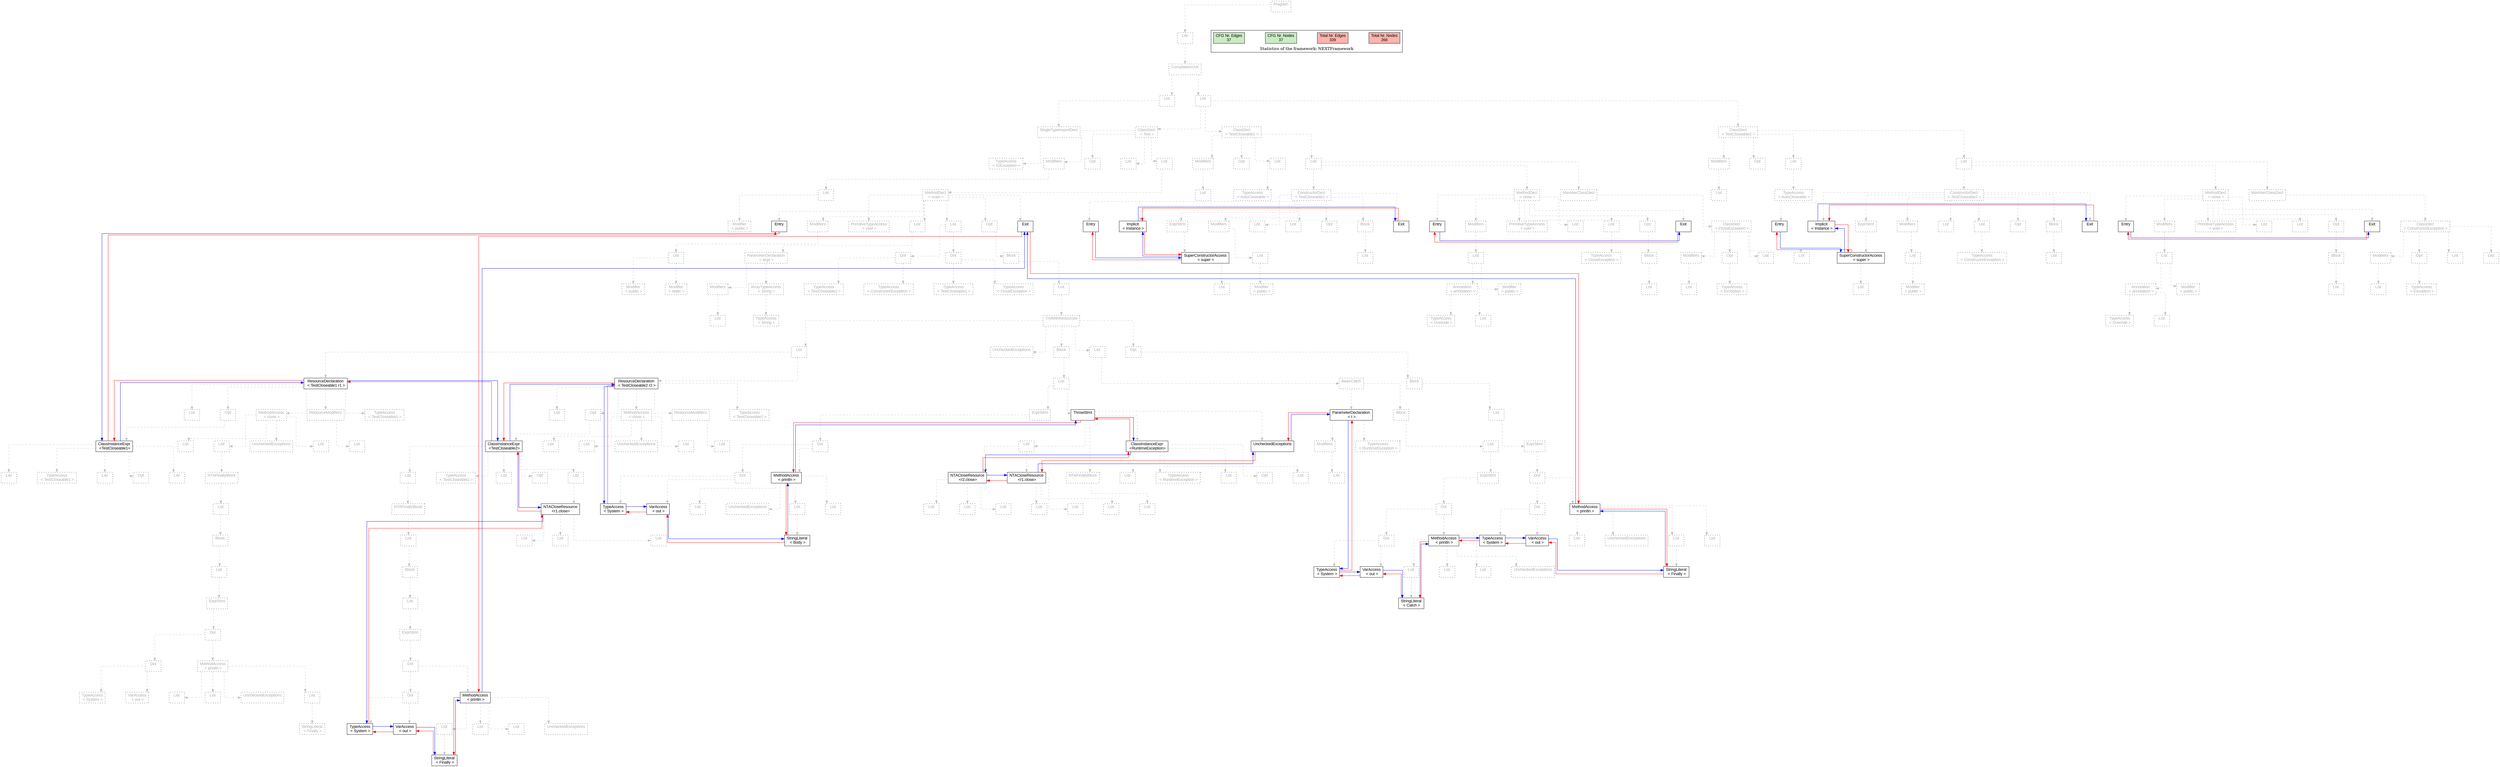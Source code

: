 digraph G {
graph [splines=ortho, nodesep="1", ranksep="1"]
node [shape=rect, fontname=Arial];
{ rank = same; "Program[0]"}
{ rank = same; "List[1]"}
{ rank = same; "CompilationUnit[2]"}
{ rank = same; "List[3]"; "List[6]"}
{ rank = same; "SingleTypeImportDecl[4]"; "ClassDecl[7]"; "ClassDecl[174]"; "ClassDecl[213]"}
{ rank = same; "TypeAccess[5]"; "Modifiers[8]"; "Opt[11]"; "List[12]"; "List[13]"; "Modifiers[175]"; "Opt[177]"; "List[178]"; "List[180]"; "Modifiers[214]"; "Opt[216]"; "List[217]"; "List[219]"}
{ rank = same; "List[9]"; "MethodDecl[14]"; "List[176]"; "TypeAccess[179]"; "ConstructorDecl[181]"; "MethodDecl[190]"; "MemberClassDecl[205]"; "List[215]"; "TypeAccess[218]"; "ConstructorDecl[220]"; "MethodDecl[230]"; "MemberClassDecl[244]"}
{ rank = same; "Modifier[10]"; "Entry[15]"; "Modifiers[16]"; "PrimitiveTypeAccess[20]"; "List[21]"; "List[27]"; "Opt[34]"; "Exit[35]"; "Entry[182]"; "Implicit[182]"; "Modifiers[182]"; "List[185]"; "List[186]"; "Opt[187]"; "Block[188]"; "Exit[182]"; "ExprStmt[190]"; "Entry[191]"; "Modifiers[192]"; "PrimitiveTypeAccess[198]"; "List[199]"; "List[200]"; "Opt[202]"; "Exit[203]"; "ClassDecl[206]"; "Entry[221]"; "Implicit[221]"; "Modifiers[221]"; "List[224]"; "List[225]"; "Opt[227]"; "Block[228]"; "Exit[221]"; "ExprStmt[230]"; "Entry[231]"; "Modifiers[232]"; "PrimitiveTypeAccess[238]"; "List[239]"; "List[240]"; "Opt[241]"; "Exit[242]"; "ClassDecl[245]"}
{ rank = same; "List[17]"; "ParameterDeclaration[22]"; "Dot[28]"; "Dot[31]"; "Block[35]"; "List[183]"; "List[189]"; "SuperConstructorAccess[191]"; "List[193]"; "TypeAccess[201]"; "Block[203]"; "Modifiers[207]"; "Opt[209]"; "List[211]"; "List[212]"; "List[222]"; "TypeAccess[226]"; "List[229]"; "SuperConstructorAccess[231]"; "List[233]"; "Block[242]"; "Modifiers[246]"; "Opt[248]"; "List[250]"; "List[251]"}
{ rank = same; "Modifier[18]"; "Modifier[19]"; "Modifiers[23]"; "ArrayTypeAccess[25]"; "TypeAccess[29]"; "TypeAccess[30]"; "TypeAccess[32]"; "TypeAccess[33]"; "List[36]"; "Modifier[184]"; "List[192]"; "Annotation[194]"; "Modifier[197]"; "List[204]"; "List[208]"; "TypeAccess[210]"; "Modifier[223]"; "List[232]"; "Annotation[234]"; "Modifier[237]"; "List[243]"; "List[247]"; "TypeAccess[249]"}
{ rank = same; "List[24]"; "TypeAccess[26]"; "TryWithResources[37]"; "TypeAccess[195]"; "List[196]"; "TypeAccess[235]"; "List[236]"}
{ rank = same; "List[38]"; "Block[107]"; "List[140]"; "Opt[159]"; "UncheckedExceptions[173]"}
{ rank = same; "ResourceDeclaration[39]"; "ResourceDeclaration[71]"; "List[108]"; "BasicCatch[141]"; "Block[160]"}
{ rank = same; "List[60]"; "Opt[61]"; "ResourceModifiers[68]"; "TypeAccess[70]"; "MethodAccess[40]"; "List[77]"; "Opt[78]"; "ResourceModifiers[104]"; "TypeAccess[106]"; "MethodAccess[72]"; "ExprStmt[109]"; "ThrowStmt[120]"; "ParameterDeclaration[142]"; "Block[146]"; "List[161]"}
{ rank = same; "ClassInstanceExpr[62]"; "List[69]"; "List[42]"; "List[43]"; "List[44]"; "UncheckedExceptions[41]"; "ClassInstanceExpr[79]"; "List[105]"; "List[74]"; "List[75]"; "List[76]"; "UncheckedExceptions[73]"; "Dot[110]"; "ClassInstanceExpr[122]"; "UncheckedExceptions[121]"; "List[131]"; "Modifiers[143]"; "TypeAccess[145]"; "List[147]"; "ExprStmt[162]"}
{ rank = same; "TypeAccess[63]"; "List[64]"; "Opt[65]"; "List[66]"; "List[67]"; "NTAFinallyBlock[45]"; "TypeAccess[80]"; "List[81]"; "Opt[82]"; "List[83]"; "List[88]"; "Dot[111]"; "MethodAccess[114]"; "TypeAccess[123]"; "List[124]"; "Opt[125]"; "List[126]"; "List[127]"; "NTAFinallyBlock[129]"; "NTACloseResource[132]"; "NTACloseResource[136]"; "List[144]"; "ExprStmt[148]"; "Dot[163]"}
{ rank = same; "List[46]"; "NTACloseResource[84]"; "NTAFinallyBlock[89]"; "TypeAccess[112]"; "VarAccess[113]"; "List[116]"; "List[118]"; "List[119]"; "UncheckedExceptions[115]"; "List[130]"; "List[133]"; "List[134]"; "List[135]"; "List[137]"; "List[138]"; "List[139]"; "Dot[149]"; "Dot[164]"; "MethodAccess[167]"}
{ rank = same; "Block[47]"; "List[85]"; "List[86]"; "List[87]"; "List[90]"; "StringLiteral[117]"; "Dot[150]"; "MethodAccess[153]"; "TypeAccess[165]"; "VarAccess[166]"; "List[169]"; "List[171]"; "List[172]"; "UncheckedExceptions[168]"}
{ rank = same; "List[48]"; "Block[91]"; "TypeAccess[151]"; "VarAccess[152]"; "List[155]"; "List[157]"; "List[158]"; "UncheckedExceptions[154]"; "StringLiteral[170]"}
{ rank = same; "ExprStmt[49]"; "List[92]"; "StringLiteral[156]"}
{ rank = same; "Dot[50]"; "ExprStmt[93]"}
{ rank = same; "Dot[51]"; "MethodAccess[54]"; "Dot[94]"}
{ rank = same; "TypeAccess[52]"; "VarAccess[53]"; "List[56]"; "List[58]"; "List[59]"; "UncheckedExceptions[55]"; "Dot[95]"; "MethodAccess[98]"}
{ rank = same; "StringLiteral[57]"; "TypeAccess[96]"; "VarAccess[97]"; "List[100]"; "List[102]"; "List[103]"; "UncheckedExceptions[99]"}
{ rank = same; "StringLiteral[101]"}
"Program[0]" [label="Program\n ", style= dotted   fillcolor="#eeeeee" fontcolor="#aaaaaa"  ]
"List[1]" [label="List\n ", style= dotted   fillcolor="#eeeeee" fontcolor="#aaaaaa"  ]
"CompilationUnit[2]" [label="CompilationUnit\n ", style= dotted   fillcolor="#eeeeee" fontcolor="#aaaaaa"  ]
"List[3]" [label="List\n ", style= dotted   fillcolor="#eeeeee" fontcolor="#aaaaaa"  ]
"SingleTypeImportDecl[4]" [label="SingleTypeImportDecl\n ", style= dotted   fillcolor="#eeeeee" fontcolor="#aaaaaa"  ]
"TypeAccess[5]" [label="TypeAccess\n < IOException >", style= dotted   fillcolor="#eeeeee" fontcolor="#aaaaaa"  ]
"List[6]" [label="List\n ", style= dotted   fillcolor="#eeeeee" fontcolor="#aaaaaa"  ]
"ClassDecl[7]" [label="ClassDecl\n < Test >", style= dotted   fillcolor="#eeeeee" fontcolor="#aaaaaa"  ]
"Modifiers[8]" [label="Modifiers\n ", style= dotted   fillcolor="#eeeeee" fontcolor="#aaaaaa"  ]
"List[9]" [label="List\n ", style= dotted   fillcolor="#eeeeee" fontcolor="#aaaaaa"  ]
"Modifier[10]" [label="Modifier\n < public >", style= dotted   fillcolor="#eeeeee" fontcolor="#aaaaaa"  ]
"Opt[11]" [label="Opt\n ", style= dotted   fillcolor="#eeeeee" fontcolor="#aaaaaa"  ]
"List[12]" [label="List\n ", style= dotted   fillcolor="#eeeeee" fontcolor="#aaaaaa"  ]
"List[13]" [label="List\n ", style= dotted   fillcolor="#eeeeee" fontcolor="#aaaaaa"  ]
"MethodDecl[14]" [label="MethodDecl\n < main >", style= dotted   fillcolor="#eeeeee" fontcolor="#aaaaaa"  ]
"Entry[15]" [label="Entry\n ", fillcolor=white   style=filled  ]
"Modifiers[16]" [label="Modifiers\n ", style= dotted   fillcolor="#eeeeee" fontcolor="#aaaaaa"  ]
"List[17]" [label="List\n ", style= dotted   fillcolor="#eeeeee" fontcolor="#aaaaaa"  ]
"Modifier[18]" [label="Modifier\n < public >", style= dotted   fillcolor="#eeeeee" fontcolor="#aaaaaa"  ]
"Modifier[19]" [label="Modifier\n < static >", style= dotted   fillcolor="#eeeeee" fontcolor="#aaaaaa"  ]
"PrimitiveTypeAccess[20]" [label="PrimitiveTypeAccess\n < void >", style= dotted   fillcolor="#eeeeee" fontcolor="#aaaaaa"  ]
"List[21]" [label="List\n ", style= dotted   fillcolor="#eeeeee" fontcolor="#aaaaaa"  ]
"ParameterDeclaration[22]" [label="ParameterDeclaration\n < args >", style= dotted   fillcolor="#eeeeee" fontcolor="#aaaaaa"  ]
"Modifiers[23]" [label="Modifiers\n ", style= dotted   fillcolor="#eeeeee" fontcolor="#aaaaaa"  ]
"List[24]" [label="List\n ", style= dotted   fillcolor="#eeeeee" fontcolor="#aaaaaa"  ]
"ArrayTypeAccess[25]" [label="ArrayTypeAccess\n < String >", style= dotted   fillcolor="#eeeeee" fontcolor="#aaaaaa"  ]
"TypeAccess[26]" [label="TypeAccess\n < String >", style= dotted   fillcolor="#eeeeee" fontcolor="#aaaaaa"  ]
"List[27]" [label="List\n ", style= dotted   fillcolor="#eeeeee" fontcolor="#aaaaaa"  ]
"Dot[28]" [label="Dot\n ", style= dotted   fillcolor="#eeeeee" fontcolor="#aaaaaa"  ]
"TypeAccess[29]" [label="TypeAccess\n < TestCloseable2 >", style= dotted   fillcolor="#eeeeee" fontcolor="#aaaaaa"  ]
"TypeAccess[30]" [label="TypeAccess\n < ConstructorException >", style= dotted   fillcolor="#eeeeee" fontcolor="#aaaaaa"  ]
"Dot[31]" [label="Dot\n ", style= dotted   fillcolor="#eeeeee" fontcolor="#aaaaaa"  ]
"TypeAccess[32]" [label="TypeAccess\n < TestCloseable1 >", style= dotted   fillcolor="#eeeeee" fontcolor="#aaaaaa"  ]
"TypeAccess[33]" [label="TypeAccess\n < CloseException >", style= dotted   fillcolor="#eeeeee" fontcolor="#aaaaaa"  ]
"Opt[34]" [label="Opt\n ", style= dotted   fillcolor="#eeeeee" fontcolor="#aaaaaa"  ]
"Block[35]" [label="Block\n ", style= dotted   fillcolor="#eeeeee" fontcolor="#aaaaaa"  ]
"List[36]" [label="List\n ", style= dotted   fillcolor="#eeeeee" fontcolor="#aaaaaa"  ]
"TryWithResources[37]" [label="TryWithResources\n ", style= dotted   fillcolor="#eeeeee" fontcolor="#aaaaaa"  ]
"List[38]" [label="List\n ", style= dotted   fillcolor="#eeeeee" fontcolor="#aaaaaa"  ]
"ResourceDeclaration[39]" [label="ResourceDeclaration\n < TestCloseable1 r1 >", fillcolor=white   style=filled  ]
"List[60]" [label="List\n ", style= dotted   fillcolor="#eeeeee" fontcolor="#aaaaaa"  ]
"Opt[61]" [label="Opt\n ", style= dotted   fillcolor="#eeeeee" fontcolor="#aaaaaa"  ]
"ClassInstanceExpr[62]" [label="ClassInstanceExpr\n <TestCloseable1>", fillcolor=white   style=filled  ]
"TypeAccess[63]" [label="TypeAccess\n < TestCloseable1 >", style= dotted   fillcolor="#eeeeee" fontcolor="#aaaaaa"  ]
"List[64]" [label="List\n ", style= dotted   fillcolor="#eeeeee" fontcolor="#aaaaaa"  ]
"Opt[65]" [label="Opt\n ", style= dotted   fillcolor="#eeeeee" fontcolor="#aaaaaa"  ]
"List[66]" [label="List\n ", style= dotted   fillcolor="#eeeeee" fontcolor="#aaaaaa"  ]
"List[67]" [label="List\n ", style= dotted   fillcolor="#eeeeee" fontcolor="#aaaaaa"  ]
"ResourceModifiers[68]" [label="ResourceModifiers\n ", style= dotted   fillcolor="#eeeeee" fontcolor="#aaaaaa"  ]
"List[69]" [label="List\n ", style= dotted   fillcolor="#eeeeee" fontcolor="#aaaaaa"  ]
"TypeAccess[70]" [label="TypeAccess\n < TestCloseable1 >", style= dotted   fillcolor="#eeeeee" fontcolor="#aaaaaa"  ]
"MethodAccess[40]" [label="MethodAccess\n < close >", style= dotted   fillcolor="#eeeeee" fontcolor="#aaaaaa"  ]
"List[42]" [label="List\n ", style= dotted   fillcolor="#eeeeee" fontcolor="#aaaaaa"  ]
"List[43]" [label="List\n ", style= dotted   fillcolor="#eeeeee" fontcolor="#aaaaaa"  ]
"List[44]" [label="List\n ", style= dotted   fillcolor="#eeeeee" fontcolor="#aaaaaa"  ]
"NTAFinallyBlock[45]" [label="NTAFinallyBlock\n ", style= dotted   fillcolor="#eeeeee" fontcolor="#aaaaaa"  ]
"List[46]" [label="List\n ", style= dotted   fillcolor="#eeeeee" fontcolor="#aaaaaa"  ]
"Block[47]" [label="Block\n ", style= dotted   fillcolor="#eeeeee" fontcolor="#aaaaaa"  ]
"List[48]" [label="List\n ", style= dotted   fillcolor="#eeeeee" fontcolor="#aaaaaa"  ]
"ExprStmt[49]" [label="ExprStmt\n ", style= dotted   fillcolor="#eeeeee" fontcolor="#aaaaaa"  ]
"Dot[50]" [label="Dot\n ", style= dotted   fillcolor="#eeeeee" fontcolor="#aaaaaa"  ]
"Dot[51]" [label="Dot\n ", style= dotted   fillcolor="#eeeeee" fontcolor="#aaaaaa"  ]
"TypeAccess[52]" [label="TypeAccess\n < System >", style= dotted   fillcolor="#eeeeee" fontcolor="#aaaaaa"  ]
"VarAccess[53]" [label="VarAccess\n < out >", style= dotted   fillcolor="#eeeeee" fontcolor="#aaaaaa"  ]
"MethodAccess[54]" [label="MethodAccess\n < println >", style= dotted   fillcolor="#eeeeee" fontcolor="#aaaaaa"  ]
"List[56]" [label="List\n ", style= dotted   fillcolor="#eeeeee" fontcolor="#aaaaaa"  ]
"StringLiteral[57]" [label="StringLiteral\n < Finally >", style= dotted   fillcolor="#eeeeee" fontcolor="#aaaaaa"  ]
"List[58]" [label="List\n ", style= dotted   fillcolor="#eeeeee" fontcolor="#aaaaaa"  ]
"List[59]" [label="List\n ", style= dotted   fillcolor="#eeeeee" fontcolor="#aaaaaa"  ]
"UncheckedExceptions[55]" [label="UncheckedExceptions\n ", style= dotted   fillcolor="#eeeeee" fontcolor="#aaaaaa"  ]
"UncheckedExceptions[41]" [label="UncheckedExceptions\n ", style= dotted   fillcolor="#eeeeee" fontcolor="#aaaaaa"  ]
"ResourceDeclaration[71]" [label="ResourceDeclaration\n < TestCloseable2 r2 >", fillcolor=white   style=filled  ]
"List[77]" [label="List\n ", style= dotted   fillcolor="#eeeeee" fontcolor="#aaaaaa"  ]
"Opt[78]" [label="Opt\n ", style= dotted   fillcolor="#eeeeee" fontcolor="#aaaaaa"  ]
"ClassInstanceExpr[79]" [label="ClassInstanceExpr\n <TestCloseable2>", fillcolor=white   style=filled  ]
"TypeAccess[80]" [label="TypeAccess\n < TestCloseable2 >", style= dotted   fillcolor="#eeeeee" fontcolor="#aaaaaa"  ]
"List[81]" [label="List\n ", style= dotted   fillcolor="#eeeeee" fontcolor="#aaaaaa"  ]
"Opt[82]" [label="Opt\n ", style= dotted   fillcolor="#eeeeee" fontcolor="#aaaaaa"  ]
"List[83]" [label="List\n ", style= dotted   fillcolor="#eeeeee" fontcolor="#aaaaaa"  ]
"NTACloseResource[84]" [label="NTACloseResource\n <r1.close>", fillcolor=white   style=filled  ]
"List[85]" [label="List\n ", style= dotted   fillcolor="#eeeeee" fontcolor="#aaaaaa"  ]
"List[86]" [label="List\n ", style= dotted   fillcolor="#eeeeee" fontcolor="#aaaaaa"  ]
"List[87]" [label="List\n ", style= dotted   fillcolor="#eeeeee" fontcolor="#aaaaaa"  ]
"List[88]" [label="List\n ", style= dotted   fillcolor="#eeeeee" fontcolor="#aaaaaa"  ]
"NTAFinallyBlock[89]" [label="NTAFinallyBlock\n ", style= dotted   fillcolor="#eeeeee" fontcolor="#aaaaaa"  ]
"List[90]" [label="List\n ", style= dotted   fillcolor="#eeeeee" fontcolor="#aaaaaa"  ]
"Block[91]" [label="Block\n ", style= dotted   fillcolor="#eeeeee" fontcolor="#aaaaaa"  ]
"List[92]" [label="List\n ", style= dotted   fillcolor="#eeeeee" fontcolor="#aaaaaa"  ]
"ExprStmt[93]" [label="ExprStmt\n ", style= dotted   fillcolor="#eeeeee" fontcolor="#aaaaaa"  ]
"Dot[94]" [label="Dot\n ", style= dotted   fillcolor="#eeeeee" fontcolor="#aaaaaa"  ]
"Dot[95]" [label="Dot\n ", style= dotted   fillcolor="#eeeeee" fontcolor="#aaaaaa"  ]
"TypeAccess[96]" [label="TypeAccess\n < System >", fillcolor=white   style=filled  ]
"VarAccess[97]" [label="VarAccess\n < out >", fillcolor=white   style=filled  ]
"MethodAccess[98]" [label="MethodAccess\n < println >", fillcolor=white   style=filled  ]
"List[100]" [label="List\n ", style= dotted   fillcolor="#eeeeee" fontcolor="#aaaaaa"  ]
"StringLiteral[101]" [label="StringLiteral\n < Finally >", fillcolor=white   style=filled  ]
"List[102]" [label="List\n ", style= dotted   fillcolor="#eeeeee" fontcolor="#aaaaaa"  ]
"List[103]" [label="List\n ", style= dotted   fillcolor="#eeeeee" fontcolor="#aaaaaa"  ]
"UncheckedExceptions[99]" [label="UncheckedExceptions\n ", style= dotted   fillcolor="#eeeeee" fontcolor="#aaaaaa"  ]
"ResourceModifiers[104]" [label="ResourceModifiers\n ", style= dotted   fillcolor="#eeeeee" fontcolor="#aaaaaa"  ]
"List[105]" [label="List\n ", style= dotted   fillcolor="#eeeeee" fontcolor="#aaaaaa"  ]
"TypeAccess[106]" [label="TypeAccess\n < TestCloseable2 >", style= dotted   fillcolor="#eeeeee" fontcolor="#aaaaaa"  ]
"MethodAccess[72]" [label="MethodAccess\n < close >", style= dotted   fillcolor="#eeeeee" fontcolor="#aaaaaa"  ]
"List[74]" [label="List\n ", style= dotted   fillcolor="#eeeeee" fontcolor="#aaaaaa"  ]
"List[75]" [label="List\n ", style= dotted   fillcolor="#eeeeee" fontcolor="#aaaaaa"  ]
"List[76]" [label="List\n ", style= dotted   fillcolor="#eeeeee" fontcolor="#aaaaaa"  ]
"UncheckedExceptions[73]" [label="UncheckedExceptions\n ", style= dotted   fillcolor="#eeeeee" fontcolor="#aaaaaa"  ]
"Block[107]" [label="Block\n ", style= dotted   fillcolor="#eeeeee" fontcolor="#aaaaaa"  ]
"List[108]" [label="List\n ", style= dotted   fillcolor="#eeeeee" fontcolor="#aaaaaa"  ]
"ExprStmt[109]" [label="ExprStmt\n ", style= dotted   fillcolor="#eeeeee" fontcolor="#aaaaaa"  ]
"Dot[110]" [label="Dot\n ", style= dotted   fillcolor="#eeeeee" fontcolor="#aaaaaa"  ]
"Dot[111]" [label="Dot\n ", style= dotted   fillcolor="#eeeeee" fontcolor="#aaaaaa"  ]
"TypeAccess[112]" [label="TypeAccess\n < System >", fillcolor=white   style=filled  ]
"VarAccess[113]" [label="VarAccess\n < out >", fillcolor=white   style=filled  ]
"MethodAccess[114]" [label="MethodAccess\n < println >", fillcolor=white   style=filled  ]
"List[116]" [label="List\n ", style= dotted   fillcolor="#eeeeee" fontcolor="#aaaaaa"  ]
"StringLiteral[117]" [label="StringLiteral\n < Body >", fillcolor=white   style=filled  ]
"List[118]" [label="List\n ", style= dotted   fillcolor="#eeeeee" fontcolor="#aaaaaa"  ]
"List[119]" [label="List\n ", style= dotted   fillcolor="#eeeeee" fontcolor="#aaaaaa"  ]
"UncheckedExceptions[115]" [label="UncheckedExceptions\n ", style= dotted   fillcolor="#eeeeee" fontcolor="#aaaaaa"  ]
"ThrowStmt[120]" [label="ThrowStmt\n ", fillcolor=white   style=filled  ]
"ClassInstanceExpr[122]" [label="ClassInstanceExpr\n <RuntimeException>", fillcolor=white   style=filled  ]
"TypeAccess[123]" [label="TypeAccess\n < RuntimeException >", style= dotted   fillcolor="#eeeeee" fontcolor="#aaaaaa"  ]
"List[124]" [label="List\n ", style= dotted   fillcolor="#eeeeee" fontcolor="#aaaaaa"  ]
"Opt[125]" [label="Opt\n ", style= dotted   fillcolor="#eeeeee" fontcolor="#aaaaaa"  ]
"List[126]" [label="List\n ", style= dotted   fillcolor="#eeeeee" fontcolor="#aaaaaa"  ]
"List[127]" [label="List\n ", style= dotted   fillcolor="#eeeeee" fontcolor="#aaaaaa"  ]
"NTAFinallyBlock[129]" [label="NTAFinallyBlock\n ", style= dotted   fillcolor="#eeeeee" fontcolor="#aaaaaa"  ]
"List[130]" [label="List\n ", style= dotted   fillcolor="#eeeeee" fontcolor="#aaaaaa"  ]
"UncheckedExceptions[121]" [label="UncheckedExceptions\n ", fillcolor=white   style=filled  ]
"List[131]" [label="List\n ", style= dotted   fillcolor="#eeeeee" fontcolor="#aaaaaa"  ]
"NTACloseResource[132]" [label="NTACloseResource\n <r2.close>", fillcolor=white   style=filled  ]
"List[133]" [label="List\n ", style= dotted   fillcolor="#eeeeee" fontcolor="#aaaaaa"  ]
"List[134]" [label="List\n ", style= dotted   fillcolor="#eeeeee" fontcolor="#aaaaaa"  ]
"List[135]" [label="List\n ", style= dotted   fillcolor="#eeeeee" fontcolor="#aaaaaa"  ]
"NTACloseResource[136]" [label="NTACloseResource\n <r1.close>", fillcolor=white   style=filled  ]
"List[137]" [label="List\n ", style= dotted   fillcolor="#eeeeee" fontcolor="#aaaaaa"  ]
"List[138]" [label="List\n ", style= dotted   fillcolor="#eeeeee" fontcolor="#aaaaaa"  ]
"List[139]" [label="List\n ", style= dotted   fillcolor="#eeeeee" fontcolor="#aaaaaa"  ]
"List[140]" [label="List\n ", style= dotted   fillcolor="#eeeeee" fontcolor="#aaaaaa"  ]
"BasicCatch[141]" [label="BasicCatch\n ", style= dotted   fillcolor="#eeeeee" fontcolor="#aaaaaa"  ]
"ParameterDeclaration[142]" [label="ParameterDeclaration\n < t >", fillcolor=white   style=filled  ]
"Modifiers[143]" [label="Modifiers\n ", style= dotted   fillcolor="#eeeeee" fontcolor="#aaaaaa"  ]
"List[144]" [label="List\n ", style= dotted   fillcolor="#eeeeee" fontcolor="#aaaaaa"  ]
"TypeAccess[145]" [label="TypeAccess\n < RuntimeException >", style= dotted   fillcolor="#eeeeee" fontcolor="#aaaaaa"  ]
"Block[146]" [label="Block\n ", style= dotted   fillcolor="#eeeeee" fontcolor="#aaaaaa"  ]
"List[147]" [label="List\n ", style= dotted   fillcolor="#eeeeee" fontcolor="#aaaaaa"  ]
"ExprStmt[148]" [label="ExprStmt\n ", style= dotted   fillcolor="#eeeeee" fontcolor="#aaaaaa"  ]
"Dot[149]" [label="Dot\n ", style= dotted   fillcolor="#eeeeee" fontcolor="#aaaaaa"  ]
"Dot[150]" [label="Dot\n ", style= dotted   fillcolor="#eeeeee" fontcolor="#aaaaaa"  ]
"TypeAccess[151]" [label="TypeAccess\n < System >", fillcolor=white   style=filled  ]
"VarAccess[152]" [label="VarAccess\n < out >", fillcolor=white   style=filled  ]
"MethodAccess[153]" [label="MethodAccess\n < println >", fillcolor=white   style=filled  ]
"List[155]" [label="List\n ", style= dotted   fillcolor="#eeeeee" fontcolor="#aaaaaa"  ]
"StringLiteral[156]" [label="StringLiteral\n < Catch >", fillcolor=white   style=filled  ]
"List[157]" [label="List\n ", style= dotted   fillcolor="#eeeeee" fontcolor="#aaaaaa"  ]
"List[158]" [label="List\n ", style= dotted   fillcolor="#eeeeee" fontcolor="#aaaaaa"  ]
"UncheckedExceptions[154]" [label="UncheckedExceptions\n ", style= dotted   fillcolor="#eeeeee" fontcolor="#aaaaaa"  ]
"Opt[159]" [label="Opt\n ", style= dotted   fillcolor="#eeeeee" fontcolor="#aaaaaa"  ]
"Block[160]" [label="Block\n ", style= dotted   fillcolor="#eeeeee" fontcolor="#aaaaaa"  ]
"List[161]" [label="List\n ", style= dotted   fillcolor="#eeeeee" fontcolor="#aaaaaa"  ]
"ExprStmt[162]" [label="ExprStmt\n ", style= dotted   fillcolor="#eeeeee" fontcolor="#aaaaaa"  ]
"Dot[163]" [label="Dot\n ", style= dotted   fillcolor="#eeeeee" fontcolor="#aaaaaa"  ]
"Dot[164]" [label="Dot\n ", style= dotted   fillcolor="#eeeeee" fontcolor="#aaaaaa"  ]
"TypeAccess[165]" [label="TypeAccess\n < System >", fillcolor=white   style=filled  ]
"VarAccess[166]" [label="VarAccess\n < out >", fillcolor=white   style=filled  ]
"MethodAccess[167]" [label="MethodAccess\n < println >", fillcolor=white   style=filled  ]
"List[169]" [label="List\n ", style= dotted   fillcolor="#eeeeee" fontcolor="#aaaaaa"  ]
"StringLiteral[170]" [label="StringLiteral\n < Finally >", fillcolor=white   style=filled  ]
"List[171]" [label="List\n ", style= dotted   fillcolor="#eeeeee" fontcolor="#aaaaaa"  ]
"List[172]" [label="List\n ", style= dotted   fillcolor="#eeeeee" fontcolor="#aaaaaa"  ]
"UncheckedExceptions[168]" [label="UncheckedExceptions\n ", style= dotted   fillcolor="#eeeeee" fontcolor="#aaaaaa"  ]
"UncheckedExceptions[173]" [label="UncheckedExceptions\n ", style= dotted   fillcolor="#eeeeee" fontcolor="#aaaaaa"  ]
"Exit[35]" [label="Exit\n ", fillcolor=white   style=filled  ]
"ClassDecl[174]" [label="ClassDecl\n < TestCloseable1 >", style= dotted   fillcolor="#eeeeee" fontcolor="#aaaaaa"  ]
"Modifiers[175]" [label="Modifiers\n ", style= dotted   fillcolor="#eeeeee" fontcolor="#aaaaaa"  ]
"List[176]" [label="List\n ", style= dotted   fillcolor="#eeeeee" fontcolor="#aaaaaa"  ]
"Opt[177]" [label="Opt\n ", style= dotted   fillcolor="#eeeeee" fontcolor="#aaaaaa"  ]
"List[178]" [label="List\n ", style= dotted   fillcolor="#eeeeee" fontcolor="#aaaaaa"  ]
"TypeAccess[179]" [label="TypeAccess\n < AutoCloseable >", style= dotted   fillcolor="#eeeeee" fontcolor="#aaaaaa"  ]
"List[180]" [label="List\n ", style= dotted   fillcolor="#eeeeee" fontcolor="#aaaaaa"  ]
"ConstructorDecl[181]" [label="ConstructorDecl\n < TestCloseable1 >", style= dotted   fillcolor="#eeeeee" fontcolor="#aaaaaa"  ]
"Entry[182]" [label="Entry\n ", fillcolor=white   style=filled  ]
"Implicit[182]" [label="Implicit\n < Instance >", fillcolor=white   style=filled  ]
"Modifiers[182]" [label="Modifiers\n ", style= dotted   fillcolor="#eeeeee" fontcolor="#aaaaaa"  ]
"List[183]" [label="List\n ", style= dotted   fillcolor="#eeeeee" fontcolor="#aaaaaa"  ]
"Modifier[184]" [label="Modifier\n < public >", style= dotted   fillcolor="#eeeeee" fontcolor="#aaaaaa"  ]
"List[185]" [label="List\n ", style= dotted   fillcolor="#eeeeee" fontcolor="#aaaaaa"  ]
"List[186]" [label="List\n ", style= dotted   fillcolor="#eeeeee" fontcolor="#aaaaaa"  ]
"Opt[187]" [label="Opt\n ", style= dotted   fillcolor="#eeeeee" fontcolor="#aaaaaa"  ]
"Block[188]" [label="Block\n ", style= dotted   fillcolor="#eeeeee" fontcolor="#aaaaaa"  ]
"List[189]" [label="List\n ", style= dotted   fillcolor="#eeeeee" fontcolor="#aaaaaa"  ]
"Exit[182]" [label="Exit\n ", fillcolor=white   style=filled  ]
"ExprStmt[190]" [label="ExprStmt\n ", style= dotted   fillcolor="#eeeeee" fontcolor="#aaaaaa"  ]
"SuperConstructorAccess[191]" [label="SuperConstructorAccess\n < super >", fillcolor=white   style=filled  ]
"List[192]" [label="List\n ", style= dotted   fillcolor="#eeeeee" fontcolor="#aaaaaa"  ]
"MethodDecl[190]" [label="MethodDecl\n < close >", style= dotted   fillcolor="#eeeeee" fontcolor="#aaaaaa"  ]
"Entry[191]" [label="Entry\n ", fillcolor=white   style=filled  ]
"Modifiers[192]" [label="Modifiers\n ", style= dotted   fillcolor="#eeeeee" fontcolor="#aaaaaa"  ]
"List[193]" [label="List\n ", style= dotted   fillcolor="#eeeeee" fontcolor="#aaaaaa"  ]
"Annotation[194]" [label="Annotation\n < annotation >", style= dotted   fillcolor="#eeeeee" fontcolor="#aaaaaa"  ]
"TypeAccess[195]" [label="TypeAccess\n < Override >", style= dotted   fillcolor="#eeeeee" fontcolor="#aaaaaa"  ]
"List[196]" [label="List\n ", style= dotted   fillcolor="#eeeeee" fontcolor="#aaaaaa"  ]
"Modifier[197]" [label="Modifier\n < public >", style= dotted   fillcolor="#eeeeee" fontcolor="#aaaaaa"  ]
"PrimitiveTypeAccess[198]" [label="PrimitiveTypeAccess\n < void >", style= dotted   fillcolor="#eeeeee" fontcolor="#aaaaaa"  ]
"List[199]" [label="List\n ", style= dotted   fillcolor="#eeeeee" fontcolor="#aaaaaa"  ]
"List[200]" [label="List\n ", style= dotted   fillcolor="#eeeeee" fontcolor="#aaaaaa"  ]
"TypeAccess[201]" [label="TypeAccess\n < CloseException >", style= dotted   fillcolor="#eeeeee" fontcolor="#aaaaaa"  ]
"Opt[202]" [label="Opt\n ", style= dotted   fillcolor="#eeeeee" fontcolor="#aaaaaa"  ]
"Block[203]" [label="Block\n ", style= dotted   fillcolor="#eeeeee" fontcolor="#aaaaaa"  ]
"List[204]" [label="List\n ", style= dotted   fillcolor="#eeeeee" fontcolor="#aaaaaa"  ]
"Exit[203]" [label="Exit\n ", fillcolor=white   style=filled  ]
"MemberClassDecl[205]" [label="MemberClassDecl\n ", style= dotted   fillcolor="#eeeeee" fontcolor="#aaaaaa"  ]
"ClassDecl[206]" [label="ClassDecl\n < CloseException >", style= dotted   fillcolor="#eeeeee" fontcolor="#aaaaaa"  ]
"Modifiers[207]" [label="Modifiers\n ", style= dotted   fillcolor="#eeeeee" fontcolor="#aaaaaa"  ]
"List[208]" [label="List\n ", style= dotted   fillcolor="#eeeeee" fontcolor="#aaaaaa"  ]
"Opt[209]" [label="Opt\n ", style= dotted   fillcolor="#eeeeee" fontcolor="#aaaaaa"  ]
"TypeAccess[210]" [label="TypeAccess\n < Exception >", style= dotted   fillcolor="#eeeeee" fontcolor="#aaaaaa"  ]
"List[211]" [label="List\n ", style= dotted   fillcolor="#eeeeee" fontcolor="#aaaaaa"  ]
"List[212]" [label="List\n ", style= dotted   fillcolor="#eeeeee" fontcolor="#aaaaaa"  ]
"ClassDecl[213]" [label="ClassDecl\n < TestCloseable2 >", style= dotted   fillcolor="#eeeeee" fontcolor="#aaaaaa"  ]
"Modifiers[214]" [label="Modifiers\n ", style= dotted   fillcolor="#eeeeee" fontcolor="#aaaaaa"  ]
"List[215]" [label="List\n ", style= dotted   fillcolor="#eeeeee" fontcolor="#aaaaaa"  ]
"Opt[216]" [label="Opt\n ", style= dotted   fillcolor="#eeeeee" fontcolor="#aaaaaa"  ]
"List[217]" [label="List\n ", style= dotted   fillcolor="#eeeeee" fontcolor="#aaaaaa"  ]
"TypeAccess[218]" [label="TypeAccess\n < AutoCloseable >", style= dotted   fillcolor="#eeeeee" fontcolor="#aaaaaa"  ]
"List[219]" [label="List\n ", style= dotted   fillcolor="#eeeeee" fontcolor="#aaaaaa"  ]
"ConstructorDecl[220]" [label="ConstructorDecl\n < TestCloseable2 >", style= dotted   fillcolor="#eeeeee" fontcolor="#aaaaaa"  ]
"Entry[221]" [label="Entry\n ", fillcolor=white   style=filled  ]
"Implicit[221]" [label="Implicit\n < Instance >", fillcolor=white   style=filled  ]
"Modifiers[221]" [label="Modifiers\n ", style= dotted   fillcolor="#eeeeee" fontcolor="#aaaaaa"  ]
"List[222]" [label="List\n ", style= dotted   fillcolor="#eeeeee" fontcolor="#aaaaaa"  ]
"Modifier[223]" [label="Modifier\n < public >", style= dotted   fillcolor="#eeeeee" fontcolor="#aaaaaa"  ]
"List[224]" [label="List\n ", style= dotted   fillcolor="#eeeeee" fontcolor="#aaaaaa"  ]
"List[225]" [label="List\n ", style= dotted   fillcolor="#eeeeee" fontcolor="#aaaaaa"  ]
"TypeAccess[226]" [label="TypeAccess\n < ConstructorException >", style= dotted   fillcolor="#eeeeee" fontcolor="#aaaaaa"  ]
"Opt[227]" [label="Opt\n ", style= dotted   fillcolor="#eeeeee" fontcolor="#aaaaaa"  ]
"Block[228]" [label="Block\n ", style= dotted   fillcolor="#eeeeee" fontcolor="#aaaaaa"  ]
"List[229]" [label="List\n ", style= dotted   fillcolor="#eeeeee" fontcolor="#aaaaaa"  ]
"Exit[221]" [label="Exit\n ", fillcolor=white   style=filled  ]
"ExprStmt[230]" [label="ExprStmt\n ", style= dotted   fillcolor="#eeeeee" fontcolor="#aaaaaa"  ]
"SuperConstructorAccess[231]" [label="SuperConstructorAccess\n < super >", fillcolor=white   style=filled  ]
"List[232]" [label="List\n ", style= dotted   fillcolor="#eeeeee" fontcolor="#aaaaaa"  ]
"MethodDecl[230]" [label="MethodDecl\n < close >", style= dotted   fillcolor="#eeeeee" fontcolor="#aaaaaa"  ]
"Entry[231]" [label="Entry\n ", fillcolor=white   style=filled  ]
"Modifiers[232]" [label="Modifiers\n ", style= dotted   fillcolor="#eeeeee" fontcolor="#aaaaaa"  ]
"List[233]" [label="List\n ", style= dotted   fillcolor="#eeeeee" fontcolor="#aaaaaa"  ]
"Annotation[234]" [label="Annotation\n < annotation >", style= dotted   fillcolor="#eeeeee" fontcolor="#aaaaaa"  ]
"TypeAccess[235]" [label="TypeAccess\n < Override >", style= dotted   fillcolor="#eeeeee" fontcolor="#aaaaaa"  ]
"List[236]" [label="List\n ", style= dotted   fillcolor="#eeeeee" fontcolor="#aaaaaa"  ]
"Modifier[237]" [label="Modifier\n < public >", style= dotted   fillcolor="#eeeeee" fontcolor="#aaaaaa"  ]
"PrimitiveTypeAccess[238]" [label="PrimitiveTypeAccess\n < void >", style= dotted   fillcolor="#eeeeee" fontcolor="#aaaaaa"  ]
"List[239]" [label="List\n ", style= dotted   fillcolor="#eeeeee" fontcolor="#aaaaaa"  ]
"List[240]" [label="List\n ", style= dotted   fillcolor="#eeeeee" fontcolor="#aaaaaa"  ]
"Opt[241]" [label="Opt\n ", style= dotted   fillcolor="#eeeeee" fontcolor="#aaaaaa"  ]
"Block[242]" [label="Block\n ", style= dotted   fillcolor="#eeeeee" fontcolor="#aaaaaa"  ]
"List[243]" [label="List\n ", style= dotted   fillcolor="#eeeeee" fontcolor="#aaaaaa"  ]
"Exit[242]" [label="Exit\n ", fillcolor=white   style=filled  ]
"MemberClassDecl[244]" [label="MemberClassDecl\n ", style= dotted   fillcolor="#eeeeee" fontcolor="#aaaaaa"  ]
"ClassDecl[245]" [label="ClassDecl\n < ConstructorException >", style= dotted   fillcolor="#eeeeee" fontcolor="#aaaaaa"  ]
"Modifiers[246]" [label="Modifiers\n ", style= dotted   fillcolor="#eeeeee" fontcolor="#aaaaaa"  ]
"List[247]" [label="List\n ", style= dotted   fillcolor="#eeeeee" fontcolor="#aaaaaa"  ]
"Opt[248]" [label="Opt\n ", style= dotted   fillcolor="#eeeeee" fontcolor="#aaaaaa"  ]
"TypeAccess[249]" [label="TypeAccess\n < Exception >", style= dotted   fillcolor="#eeeeee" fontcolor="#aaaaaa"  ]
"List[250]" [label="List\n ", style= dotted   fillcolor="#eeeeee" fontcolor="#aaaaaa"  ]
"List[251]" [label="List\n ", style= dotted   fillcolor="#eeeeee" fontcolor="#aaaaaa"  ]
"SingleTypeImportDecl[4]" -> "TypeAccess[5]" [style=dashed, color=gray]
"List[3]" -> "SingleTypeImportDecl[4]" [style=dashed, color=gray]
"CompilationUnit[2]" -> "List[3]" [style=dashed, color=gray]
"List[9]" -> "Modifier[10]" [style=dashed, color=gray]
"Modifiers[8]" -> "List[9]" [style=dashed, color=gray]
"ClassDecl[7]" -> "Modifiers[8]" [style=dashed, color=gray]
"ClassDecl[7]" -> "Opt[11]" [style=dashed, color=gray]
"ClassDecl[7]" -> "List[12]" [style=dashed, color=gray]
"MethodDecl[14]" -> "Entry[15]" [style=dashed, color=gray]
"List[17]" -> "Modifier[18]" [style=dashed, color=gray]
"List[17]" -> "Modifier[19]" [style=dashed, color=gray]
"Modifiers[16]" -> "List[17]" [style=dashed, color=gray]
"MethodDecl[14]" -> "Modifiers[16]" [style=dashed, color=gray]
"MethodDecl[14]" -> "PrimitiveTypeAccess[20]" [style=dashed, color=gray]
"Modifiers[23]" -> "List[24]" [style=dashed, color=gray]
"ParameterDeclaration[22]" -> "Modifiers[23]" [style=dashed, color=gray]
"ArrayTypeAccess[25]" -> "TypeAccess[26]" [style=dashed, color=gray]
"ParameterDeclaration[22]" -> "ArrayTypeAccess[25]" [style=dashed, color=gray]
"List[21]" -> "ParameterDeclaration[22]" [style=dashed, color=gray]
"MethodDecl[14]" -> "List[21]" [style=dashed, color=gray]
"Dot[28]" -> "TypeAccess[29]" [style=dashed, color=gray]
"Dot[28]" -> "TypeAccess[30]" [style=dashed, color=gray]
"List[27]" -> "Dot[28]" [style=dashed, color=gray]
"Dot[31]" -> "TypeAccess[32]" [style=dashed, color=gray]
"Dot[31]" -> "TypeAccess[33]" [style=dashed, color=gray]
"List[27]" -> "Dot[31]" [style=dashed, color=gray]
"MethodDecl[14]" -> "List[27]" [style=dashed, color=gray]
"ResourceDeclaration[39]" -> "List[60]" [style=dashed, color=gray]
"ClassInstanceExpr[62]" -> "TypeAccess[63]" [style=dashed, color=gray]
"ClassInstanceExpr[62]" -> "List[64]" [style=dashed, color=gray]
"ClassInstanceExpr[62]" -> "Opt[65]" [style=dashed, color=gray]
"ClassInstanceExpr[62]" -> "List[66]" [style=dashed, color=gray]
"ClassInstanceExpr[62]" -> "List[67]" [style=dashed, color=gray]
"Opt[61]" -> "ClassInstanceExpr[62]" [style=dashed, color=gray]
"ResourceDeclaration[39]" -> "Opt[61]" [style=dashed, color=gray]
"ResourceModifiers[68]" -> "List[69]" [style=dashed, color=gray]
"ResourceDeclaration[39]" -> "ResourceModifiers[68]" [style=dashed, color=gray]
"ResourceDeclaration[39]" -> "TypeAccess[70]" [style=dashed, color=gray]
"MethodAccess[40]" -> "List[42]" [style=dashed, color=gray]
"MethodAccess[40]" -> "List[43]" [style=dashed, color=gray]
"Dot[51]" -> "TypeAccess[52]" [style=dashed, color=gray]
"Dot[51]" -> "VarAccess[53]" [style=dashed, color=gray]
"Dot[50]" -> "Dot[51]" [style=dashed, color=gray]
"List[56]" -> "StringLiteral[57]" [style=dashed, color=gray]
"MethodAccess[54]" -> "List[56]" [style=dashed, color=gray]
"MethodAccess[54]" -> "List[58]" [style=dashed, color=gray]
"MethodAccess[54]" -> "List[59]" [style=dashed, color=gray]
"MethodAccess[54]" -> "UncheckedExceptions[55]" [style=dashed, color=gray]
"Dot[50]" -> "MethodAccess[54]" [style=dashed, color=gray]
"ExprStmt[49]" -> "Dot[50]" [style=dashed, color=gray]
"List[48]" -> "ExprStmt[49]" [style=dashed, color=gray]
"Block[47]" -> "List[48]" [style=dashed, color=gray]
"List[46]" -> "Block[47]" [style=dashed, color=gray]
"NTAFinallyBlock[45]" -> "List[46]" [style=dashed, color=gray]
"List[44]" -> "NTAFinallyBlock[45]" [style=dashed, color=gray]
"MethodAccess[40]" -> "List[44]" [style=dashed, color=gray]
"MethodAccess[40]" -> "UncheckedExceptions[41]" [style=dashed, color=gray]
"ResourceDeclaration[39]" -> "MethodAccess[40]" [style=dashed, color=gray]
"List[38]" -> "ResourceDeclaration[39]" [style=dashed, color=gray]
"ResourceDeclaration[71]" -> "List[77]" [style=dashed, color=gray]
"ClassInstanceExpr[79]" -> "TypeAccess[80]" [style=dashed, color=gray]
"ClassInstanceExpr[79]" -> "List[81]" [style=dashed, color=gray]
"ClassInstanceExpr[79]" -> "Opt[82]" [style=dashed, color=gray]
"NTACloseResource[84]" -> "List[85]" [style=dashed, color=gray]
"NTACloseResource[84]" -> "List[86]" [style=dashed, color=gray]
"NTACloseResource[84]" -> "List[87]" [style=dashed, color=gray]
"List[83]" -> "NTACloseResource[84]" [style=dashed, color=gray]
"ClassInstanceExpr[79]" -> "List[83]" [style=dashed, color=gray]
"Dot[95]" -> "TypeAccess[96]" [style=dashed, color=gray]
"Dot[95]" -> "VarAccess[97]" [style=dashed, color=gray]
"Dot[94]" -> "Dot[95]" [style=dashed, color=gray]
"List[100]" -> "StringLiteral[101]" [style=dashed, color=gray]
"MethodAccess[98]" -> "List[100]" [style=dashed, color=gray]
"MethodAccess[98]" -> "List[102]" [style=dashed, color=gray]
"MethodAccess[98]" -> "List[103]" [style=dashed, color=gray]
"MethodAccess[98]" -> "UncheckedExceptions[99]" [style=dashed, color=gray]
"Dot[94]" -> "MethodAccess[98]" [style=dashed, color=gray]
"ExprStmt[93]" -> "Dot[94]" [style=dashed, color=gray]
"List[92]" -> "ExprStmt[93]" [style=dashed, color=gray]
"Block[91]" -> "List[92]" [style=dashed, color=gray]
"List[90]" -> "Block[91]" [style=dashed, color=gray]
"NTAFinallyBlock[89]" -> "List[90]" [style=dashed, color=gray]
"List[88]" -> "NTAFinallyBlock[89]" [style=dashed, color=gray]
"ClassInstanceExpr[79]" -> "List[88]" [style=dashed, color=gray]
"Opt[78]" -> "ClassInstanceExpr[79]" [style=dashed, color=gray]
"ResourceDeclaration[71]" -> "Opt[78]" [style=dashed, color=gray]
"ResourceModifiers[104]" -> "List[105]" [style=dashed, color=gray]
"ResourceDeclaration[71]" -> "ResourceModifiers[104]" [style=dashed, color=gray]
"ResourceDeclaration[71]" -> "TypeAccess[106]" [style=dashed, color=gray]
"MethodAccess[72]" -> "List[74]" [style=dashed, color=gray]
"MethodAccess[72]" -> "List[75]" [style=dashed, color=gray]
"MethodAccess[72]" -> "List[76]" [style=dashed, color=gray]
"MethodAccess[72]" -> "UncheckedExceptions[73]" [style=dashed, color=gray]
"ResourceDeclaration[71]" -> "MethodAccess[72]" [style=dashed, color=gray]
"List[38]" -> "ResourceDeclaration[71]" [style=dashed, color=gray]
"TryWithResources[37]" -> "List[38]" [style=dashed, color=gray]
"Dot[111]" -> "TypeAccess[112]" [style=dashed, color=gray]
"Dot[111]" -> "VarAccess[113]" [style=dashed, color=gray]
"Dot[110]" -> "Dot[111]" [style=dashed, color=gray]
"List[116]" -> "StringLiteral[117]" [style=dashed, color=gray]
"MethodAccess[114]" -> "List[116]" [style=dashed, color=gray]
"MethodAccess[114]" -> "List[118]" [style=dashed, color=gray]
"MethodAccess[114]" -> "List[119]" [style=dashed, color=gray]
"MethodAccess[114]" -> "UncheckedExceptions[115]" [style=dashed, color=gray]
"Dot[110]" -> "MethodAccess[114]" [style=dashed, color=gray]
"ExprStmt[109]" -> "Dot[110]" [style=dashed, color=gray]
"List[108]" -> "ExprStmt[109]" [style=dashed, color=gray]
"ClassInstanceExpr[122]" -> "TypeAccess[123]" [style=dashed, color=gray]
"ClassInstanceExpr[122]" -> "List[124]" [style=dashed, color=gray]
"ClassInstanceExpr[122]" -> "Opt[125]" [style=dashed, color=gray]
"ClassInstanceExpr[122]" -> "List[126]" [style=dashed, color=gray]
"ClassInstanceExpr[122]" -> "List[127]" [style=dashed, color=gray]
"ThrowStmt[120]" -> "ClassInstanceExpr[122]" [style=dashed, color=gray]
"NTAFinallyBlock[129]" -> "List[130]" [style=dashed, color=gray]
"ThrowStmt[120]" -> "NTAFinallyBlock[129]" [style=dashed, color=gray]
"ThrowStmt[120]" -> "UncheckedExceptions[121]" [style=dashed, color=gray]
"NTACloseResource[132]" -> "List[133]" [style=dashed, color=gray]
"NTACloseResource[132]" -> "List[134]" [style=dashed, color=gray]
"NTACloseResource[132]" -> "List[135]" [style=dashed, color=gray]
"List[131]" -> "NTACloseResource[132]" [style=dashed, color=gray]
"NTACloseResource[136]" -> "List[137]" [style=dashed, color=gray]
"NTACloseResource[136]" -> "List[138]" [style=dashed, color=gray]
"NTACloseResource[136]" -> "List[139]" [style=dashed, color=gray]
"List[131]" -> "NTACloseResource[136]" [style=dashed, color=gray]
"ThrowStmt[120]" -> "List[131]" [style=dashed, color=gray]
"List[108]" -> "ThrowStmt[120]" [style=dashed, color=gray]
"Block[107]" -> "List[108]" [style=dashed, color=gray]
"TryWithResources[37]" -> "Block[107]" [style=dashed, color=gray]
"Modifiers[143]" -> "List[144]" [style=dashed, color=gray]
"ParameterDeclaration[142]" -> "Modifiers[143]" [style=dashed, color=gray]
"ParameterDeclaration[142]" -> "TypeAccess[145]" [style=dashed, color=gray]
"BasicCatch[141]" -> "ParameterDeclaration[142]" [style=dashed, color=gray]
"Dot[150]" -> "TypeAccess[151]" [style=dashed, color=gray]
"Dot[150]" -> "VarAccess[152]" [style=dashed, color=gray]
"Dot[149]" -> "Dot[150]" [style=dashed, color=gray]
"List[155]" -> "StringLiteral[156]" [style=dashed, color=gray]
"MethodAccess[153]" -> "List[155]" [style=dashed, color=gray]
"MethodAccess[153]" -> "List[157]" [style=dashed, color=gray]
"MethodAccess[153]" -> "List[158]" [style=dashed, color=gray]
"MethodAccess[153]" -> "UncheckedExceptions[154]" [style=dashed, color=gray]
"Dot[149]" -> "MethodAccess[153]" [style=dashed, color=gray]
"ExprStmt[148]" -> "Dot[149]" [style=dashed, color=gray]
"List[147]" -> "ExprStmt[148]" [style=dashed, color=gray]
"Block[146]" -> "List[147]" [style=dashed, color=gray]
"BasicCatch[141]" -> "Block[146]" [style=dashed, color=gray]
"List[140]" -> "BasicCatch[141]" [style=dashed, color=gray]
"TryWithResources[37]" -> "List[140]" [style=dashed, color=gray]
"Dot[164]" -> "TypeAccess[165]" [style=dashed, color=gray]
"Dot[164]" -> "VarAccess[166]" [style=dashed, color=gray]
"Dot[163]" -> "Dot[164]" [style=dashed, color=gray]
"List[169]" -> "StringLiteral[170]" [style=dashed, color=gray]
"MethodAccess[167]" -> "List[169]" [style=dashed, color=gray]
"MethodAccess[167]" -> "List[171]" [style=dashed, color=gray]
"MethodAccess[167]" -> "List[172]" [style=dashed, color=gray]
"MethodAccess[167]" -> "UncheckedExceptions[168]" [style=dashed, color=gray]
"Dot[163]" -> "MethodAccess[167]" [style=dashed, color=gray]
"ExprStmt[162]" -> "Dot[163]" [style=dashed, color=gray]
"List[161]" -> "ExprStmt[162]" [style=dashed, color=gray]
"Block[160]" -> "List[161]" [style=dashed, color=gray]
"Opt[159]" -> "Block[160]" [style=dashed, color=gray]
"TryWithResources[37]" -> "Opt[159]" [style=dashed, color=gray]
"TryWithResources[37]" -> "UncheckedExceptions[173]" [style=dashed, color=gray]
"List[36]" -> "TryWithResources[37]" [style=dashed, color=gray]
"Block[35]" -> "List[36]" [style=dashed, color=gray]
"Opt[34]" -> "Block[35]" [style=dashed, color=gray]
"MethodDecl[14]" -> "Opt[34]" [style=dashed, color=gray]
"MethodDecl[14]" -> "Exit[35]" [style=dashed, color=gray]
"List[13]" -> "MethodDecl[14]" [style=dashed, color=gray]
"ClassDecl[7]" -> "List[13]" [style=dashed, color=gray]
"List[6]" -> "ClassDecl[7]" [style=dashed, color=gray]
"Modifiers[175]" -> "List[176]" [style=dashed, color=gray]
"ClassDecl[174]" -> "Modifiers[175]" [style=dashed, color=gray]
"ClassDecl[174]" -> "Opt[177]" [style=dashed, color=gray]
"List[178]" -> "TypeAccess[179]" [style=dashed, color=gray]
"ClassDecl[174]" -> "List[178]" [style=dashed, color=gray]
"ConstructorDecl[181]" -> "Entry[182]" [style=dashed, color=gray]
"ConstructorDecl[181]" -> "Implicit[182]" [style=dashed, color=gray]
"List[183]" -> "Modifier[184]" [style=dashed, color=gray]
"Modifiers[182]" -> "List[183]" [style=dashed, color=gray]
"ConstructorDecl[181]" -> "Modifiers[182]" [style=dashed, color=gray]
"ConstructorDecl[181]" -> "List[185]" [style=dashed, color=gray]
"ConstructorDecl[181]" -> "List[186]" [style=dashed, color=gray]
"ConstructorDecl[181]" -> "Opt[187]" [style=dashed, color=gray]
"Block[188]" -> "List[189]" [style=dashed, color=gray]
"ConstructorDecl[181]" -> "Block[188]" [style=dashed, color=gray]
"ConstructorDecl[181]" -> "Exit[182]" [style=dashed, color=gray]
"SuperConstructorAccess[191]" -> "List[192]" [style=dashed, color=gray]
"ExprStmt[190]" -> "SuperConstructorAccess[191]" [style=dashed, color=gray]
"ConstructorDecl[181]" -> "ExprStmt[190]" [style=dashed, color=gray]
"List[180]" -> "ConstructorDecl[181]" [style=dashed, color=gray]
"MethodDecl[190]" -> "Entry[191]" [style=dashed, color=gray]
"Annotation[194]" -> "TypeAccess[195]" [style=dashed, color=gray]
"Annotation[194]" -> "List[196]" [style=dashed, color=gray]
"List[193]" -> "Annotation[194]" [style=dashed, color=gray]
"List[193]" -> "Modifier[197]" [style=dashed, color=gray]
"Modifiers[192]" -> "List[193]" [style=dashed, color=gray]
"MethodDecl[190]" -> "Modifiers[192]" [style=dashed, color=gray]
"MethodDecl[190]" -> "PrimitiveTypeAccess[198]" [style=dashed, color=gray]
"MethodDecl[190]" -> "List[199]" [style=dashed, color=gray]
"List[200]" -> "TypeAccess[201]" [style=dashed, color=gray]
"MethodDecl[190]" -> "List[200]" [style=dashed, color=gray]
"Block[203]" -> "List[204]" [style=dashed, color=gray]
"Opt[202]" -> "Block[203]" [style=dashed, color=gray]
"MethodDecl[190]" -> "Opt[202]" [style=dashed, color=gray]
"MethodDecl[190]" -> "Exit[203]" [style=dashed, color=gray]
"List[180]" -> "MethodDecl[190]" [style=dashed, color=gray]
"Modifiers[207]" -> "List[208]" [style=dashed, color=gray]
"ClassDecl[206]" -> "Modifiers[207]" [style=dashed, color=gray]
"Opt[209]" -> "TypeAccess[210]" [style=dashed, color=gray]
"ClassDecl[206]" -> "Opt[209]" [style=dashed, color=gray]
"ClassDecl[206]" -> "List[211]" [style=dashed, color=gray]
"ClassDecl[206]" -> "List[212]" [style=dashed, color=gray]
"MemberClassDecl[205]" -> "ClassDecl[206]" [style=dashed, color=gray]
"List[180]" -> "MemberClassDecl[205]" [style=dashed, color=gray]
"ClassDecl[174]" -> "List[180]" [style=dashed, color=gray]
"List[6]" -> "ClassDecl[174]" [style=dashed, color=gray]
"Modifiers[214]" -> "List[215]" [style=dashed, color=gray]
"ClassDecl[213]" -> "Modifiers[214]" [style=dashed, color=gray]
"ClassDecl[213]" -> "Opt[216]" [style=dashed, color=gray]
"List[217]" -> "TypeAccess[218]" [style=dashed, color=gray]
"ClassDecl[213]" -> "List[217]" [style=dashed, color=gray]
"ConstructorDecl[220]" -> "Entry[221]" [style=dashed, color=gray]
"ConstructorDecl[220]" -> "Implicit[221]" [style=dashed, color=gray]
"List[222]" -> "Modifier[223]" [style=dashed, color=gray]
"Modifiers[221]" -> "List[222]" [style=dashed, color=gray]
"ConstructorDecl[220]" -> "Modifiers[221]" [style=dashed, color=gray]
"ConstructorDecl[220]" -> "List[224]" [style=dashed, color=gray]
"List[225]" -> "TypeAccess[226]" [style=dashed, color=gray]
"ConstructorDecl[220]" -> "List[225]" [style=dashed, color=gray]
"ConstructorDecl[220]" -> "Opt[227]" [style=dashed, color=gray]
"Block[228]" -> "List[229]" [style=dashed, color=gray]
"ConstructorDecl[220]" -> "Block[228]" [style=dashed, color=gray]
"ConstructorDecl[220]" -> "Exit[221]" [style=dashed, color=gray]
"SuperConstructorAccess[231]" -> "List[232]" [style=dashed, color=gray]
"ExprStmt[230]" -> "SuperConstructorAccess[231]" [style=dashed, color=gray]
"ConstructorDecl[220]" -> "ExprStmt[230]" [style=dashed, color=gray]
"List[219]" -> "ConstructorDecl[220]" [style=dashed, color=gray]
"MethodDecl[230]" -> "Entry[231]" [style=dashed, color=gray]
"Annotation[234]" -> "TypeAccess[235]" [style=dashed, color=gray]
"Annotation[234]" -> "List[236]" [style=dashed, color=gray]
"List[233]" -> "Annotation[234]" [style=dashed, color=gray]
"List[233]" -> "Modifier[237]" [style=dashed, color=gray]
"Modifiers[232]" -> "List[233]" [style=dashed, color=gray]
"MethodDecl[230]" -> "Modifiers[232]" [style=dashed, color=gray]
"MethodDecl[230]" -> "PrimitiveTypeAccess[238]" [style=dashed, color=gray]
"MethodDecl[230]" -> "List[239]" [style=dashed, color=gray]
"MethodDecl[230]" -> "List[240]" [style=dashed, color=gray]
"Block[242]" -> "List[243]" [style=dashed, color=gray]
"Opt[241]" -> "Block[242]" [style=dashed, color=gray]
"MethodDecl[230]" -> "Opt[241]" [style=dashed, color=gray]
"MethodDecl[230]" -> "Exit[242]" [style=dashed, color=gray]
"List[219]" -> "MethodDecl[230]" [style=dashed, color=gray]
"Modifiers[246]" -> "List[247]" [style=dashed, color=gray]
"ClassDecl[245]" -> "Modifiers[246]" [style=dashed, color=gray]
"Opt[248]" -> "TypeAccess[249]" [style=dashed, color=gray]
"ClassDecl[245]" -> "Opt[248]" [style=dashed, color=gray]
"ClassDecl[245]" -> "List[250]" [style=dashed, color=gray]
"ClassDecl[245]" -> "List[251]" [style=dashed, color=gray]
"MemberClassDecl[244]" -> "ClassDecl[245]" [style=dashed, color=gray]
"List[219]" -> "MemberClassDecl[244]" [style=dashed, color=gray]
"ClassDecl[213]" -> "List[219]" [style=dashed, color=gray]
"List[6]" -> "ClassDecl[213]" [style=dashed, color=gray]
"CompilationUnit[2]" -> "List[6]" [style=dashed, color=gray]
"List[1]" -> "CompilationUnit[2]" [style=dashed, color=gray]
"Program[0]" -> "List[1]" [style=dashed, color=gray]
"Exit[35]" -> "MethodAccess[98]" [color=red, constraint=false]
"Exit[35]" -> "MethodAccess[167]" [color=red, constraint=false]
"MethodAccess[167]" -> "Exit[35]" [color=blue, constraint=false, xlabel=" "] 
"MethodAccess[167]" -> "StringLiteral[170]" [color=red, constraint=false]
"StringLiteral[170]" -> "MethodAccess[167]" [color=blue, constraint=false, xlabel=" "] 
"StringLiteral[170]" -> "VarAccess[166]" [color=red, constraint=false]
"VarAccess[166]" -> "StringLiteral[170]" [color=blue, constraint=false, xlabel=" "] 
"VarAccess[166]" -> "TypeAccess[165]" [color=red, constraint=false]
"TypeAccess[165]" -> "VarAccess[166]" [color=blue, constraint=false, xlabel=" "] 
"TypeAccess[165]" -> "MethodAccess[153]" [color=red, constraint=false]
"MethodAccess[153]" -> "TypeAccess[165]" [color=blue, constraint=false, xlabel=" "] 
"MethodAccess[153]" -> "StringLiteral[156]" [color=red, constraint=false]
"StringLiteral[156]" -> "MethodAccess[153]" [color=blue, constraint=false, xlabel=" "] 
"StringLiteral[156]" -> "VarAccess[152]" [color=red, constraint=false]
"VarAccess[152]" -> "StringLiteral[156]" [color=blue, constraint=false, xlabel=" "] 
"VarAccess[152]" -> "TypeAccess[151]" [color=red, constraint=false]
"TypeAccess[151]" -> "VarAccess[152]" [color=blue, constraint=false, xlabel=" "] 
"TypeAccess[151]" -> "ParameterDeclaration[142]" [color=red, constraint=false]
"ParameterDeclaration[142]" -> "TypeAccess[151]" [color=blue, constraint=false, xlabel=" "] 
"ParameterDeclaration[142]" -> "UncheckedExceptions[121]" [color=red, constraint=false]
"UncheckedExceptions[121]" -> "ParameterDeclaration[142]" [color=blue, constraint=false, xlabel=" "] 
"UncheckedExceptions[121]" -> "NTACloseResource[136]" [color=red, constraint=false]
"NTACloseResource[136]" -> "UncheckedExceptions[121]" [color=blue, constraint=false, xlabel=" "] 
"NTACloseResource[136]" -> "NTACloseResource[132]" [color=red, constraint=false]
"NTACloseResource[132]" -> "NTACloseResource[136]" [color=blue, constraint=false, xlabel=" "] 
"NTACloseResource[132]" -> "ClassInstanceExpr[122]" [color=red, constraint=false]
"ClassInstanceExpr[122]" -> "NTACloseResource[132]" [color=blue, constraint=false, xlabel=" "] 
"ClassInstanceExpr[122]" -> "ThrowStmt[120]" [color=red, constraint=false]
"ThrowStmt[120]" -> "ClassInstanceExpr[122]" [color=blue, constraint=false, xlabel=" "] 
"ThrowStmt[120]" -> "MethodAccess[114]" [color=red, constraint=false]
"MethodAccess[114]" -> "ThrowStmt[120]" [color=blue, constraint=false, xlabel=" "] 
"MethodAccess[114]" -> "StringLiteral[117]" [color=red, constraint=false]
"StringLiteral[117]" -> "MethodAccess[114]" [color=blue, constraint=false, xlabel=" "] 
"StringLiteral[117]" -> "VarAccess[113]" [color=red, constraint=false]
"VarAccess[113]" -> "StringLiteral[117]" [color=blue, constraint=false, xlabel=" "] 
"VarAccess[113]" -> "TypeAccess[112]" [color=red, constraint=false]
"TypeAccess[112]" -> "VarAccess[113]" [color=blue, constraint=false, xlabel=" "] 
"TypeAccess[112]" -> "ResourceDeclaration[71]" [color=red, constraint=false]
"ResourceDeclaration[71]" -> "TypeAccess[112]" [color=blue, constraint=false, xlabel=" "] 
"ResourceDeclaration[71]" -> "ClassInstanceExpr[79]" [color=red, constraint=false]
"MethodAccess[98]" -> "Exit[35]" [color=blue, constraint=false, xlabel=" "] 
"MethodAccess[98]" -> "StringLiteral[101]" [color=red, constraint=false]
"StringLiteral[101]" -> "MethodAccess[98]" [color=blue, constraint=false, xlabel=" "] 
"StringLiteral[101]" -> "VarAccess[97]" [color=red, constraint=false]
"VarAccess[97]" -> "StringLiteral[101]" [color=blue, constraint=false, xlabel=" "] 
"VarAccess[97]" -> "TypeAccess[96]" [color=red, constraint=false]
"TypeAccess[96]" -> "VarAccess[97]" [color=blue, constraint=false, xlabel=" "] 
"TypeAccess[96]" -> "NTACloseResource[84]" [color=red, constraint=false]
"NTACloseResource[84]" -> "TypeAccess[96]" [color=blue, constraint=false, xlabel=" "] 
"NTACloseResource[84]" -> "ClassInstanceExpr[79]" [color=red, constraint=false]
"ClassInstanceExpr[79]" -> "ResourceDeclaration[71]" [color=blue, constraint=false, xlabel=" "] 
"ClassInstanceExpr[79]" -> "NTACloseResource[84]" [color=blue, constraint=false, xlabel=" "] 
"ClassInstanceExpr[79]" -> "ResourceDeclaration[39]" [color=red, constraint=false]
"ResourceDeclaration[39]" -> "ClassInstanceExpr[79]" [color=blue, constraint=false, xlabel=" "] 
"ResourceDeclaration[39]" -> "ClassInstanceExpr[62]" [color=red, constraint=false]
"ClassInstanceExpr[62]" -> "ResourceDeclaration[39]" [color=blue, constraint=false, xlabel=" "] 
"ClassInstanceExpr[62]" -> "Entry[15]" [color=red, constraint=false]
"Entry[15]" -> "ClassInstanceExpr[62]" [color=blue, constraint=false, xlabel=" "] 
"Exit[182]" -> "Implicit[182]" [color=red, constraint=false]
"Implicit[182]" -> "Exit[182]" [color=blue, constraint=false, xlabel=" "] 
"Implicit[182]" -> "SuperConstructorAccess[191]" [color=red, constraint=false]
"SuperConstructorAccess[191]" -> "Implicit[182]" [color=blue, constraint=false, xlabel=" "] 
"SuperConstructorAccess[191]" -> "Entry[182]" [color=red, constraint=false]
"Entry[182]" -> "SuperConstructorAccess[191]" [color=blue, constraint=false, xlabel=" "] 
"Exit[203]" -> "Entry[191]" [color=red, constraint=false]
"Entry[191]" -> "Exit[203]" [color=blue, constraint=false, xlabel=" "] 
"Exit[221]" -> "Implicit[221]" [color=red, constraint=false]
"Implicit[221]" -> "Exit[221]" [color=blue, constraint=false, xlabel=" "] 
"Implicit[221]" -> "SuperConstructorAccess[231]" [color=red, constraint=false]
"SuperConstructorAccess[231]" -> "Implicit[221]" [color=blue, constraint=false, xlabel=" "] 
"SuperConstructorAccess[231]" -> "Entry[221]" [color=red, constraint=false]
"Entry[221]" -> "SuperConstructorAccess[231]" [color=blue, constraint=false, xlabel=" "] 
"Exit[242]" -> "Entry[231]" [color=red, constraint=false]
"Entry[231]" -> "Exit[242]" [color=blue, constraint=false, xlabel=" "] 
"List[3]" -> "List[6]" [style=invis]
"ClassDecl[7]" -> "ClassDecl[174]" -> "ClassDecl[213]" [style=invis]
"Modifiers[8]" -> "Opt[11]" -> "List[12]" -> "List[13]" [style=invis]
"Entry[15]" -> "Modifiers[16]" -> "PrimitiveTypeAccess[20]" -> "List[21]" -> "List[27]" -> "Opt[34]" -> "Exit[35]" [style=invis]
"Modifier[18]" -> "Modifier[19]" [style=invis]
"Modifiers[23]" -> "ArrayTypeAccess[25]" [style=invis]
"Dot[28]" -> "Dot[31]" [style=invis]
"TypeAccess[29]" -> "TypeAccess[30]" [style=invis]
"TypeAccess[32]" -> "TypeAccess[33]" [style=invis]
"List[38]" -> "Block[107]" -> "List[140]" -> "Opt[159]" [style=invis]
"ResourceDeclaration[39]" -> "ResourceDeclaration[71]" [style=invis]
"List[60]" -> "Opt[61]" -> "ResourceModifiers[68]" -> "TypeAccess[70]" [style=invis]
"TypeAccess[63]" -> "List[64]" -> "Opt[65]" [style=invis]
"Dot[51]" -> "MethodAccess[54]" [style=invis]
"TypeAccess[52]" -> "VarAccess[53]" [style=invis]
"List[77]" -> "Opt[78]" -> "ResourceModifiers[104]" -> "TypeAccess[106]" [style=invis]
"TypeAccess[80]" -> "List[81]" -> "Opt[82]" [style=invis]
"Dot[95]" -> "MethodAccess[98]" [style=invis]
"TypeAccess[96]" -> "VarAccess[97]" [style=invis]
"ExprStmt[109]" -> "ThrowStmt[120]" [style=invis]
"Dot[111]" -> "MethodAccess[114]" [style=invis]
"TypeAccess[112]" -> "VarAccess[113]" [style=invis]
"TypeAccess[123]" -> "List[124]" -> "Opt[125]" [style=invis]
"NTACloseResource[132]" -> "NTACloseResource[136]" [style=invis]
"ParameterDeclaration[142]" -> "Block[146]" [style=invis]
"Modifiers[143]" -> "TypeAccess[145]" [style=invis]
"Dot[150]" -> "MethodAccess[153]" [style=invis]
"TypeAccess[151]" -> "VarAccess[152]" [style=invis]
"Dot[164]" -> "MethodAccess[167]" [style=invis]
"TypeAccess[165]" -> "VarAccess[166]" [style=invis]
"Modifiers[175]" -> "Opt[177]" -> "List[178]" -> "List[180]" [style=invis]
"ConstructorDecl[181]" -> "MethodDecl[190]" -> "MemberClassDecl[205]" [style=invis]
"Entry[182]" -> "Modifiers[182]" -> "List[185]" -> "List[186]" -> "Opt[187]" -> "Block[188]" -> "Exit[182]" [style=invis]
"Entry[191]" -> "Modifiers[192]" -> "PrimitiveTypeAccess[198]" -> "List[199]" -> "List[200]" -> "Opt[202]" -> "Exit[203]" [style=invis]
"Annotation[194]" -> "Modifier[197]" [style=invis]
"TypeAccess[195]" -> "List[196]" [style=invis]
"Modifiers[207]" -> "Opt[209]" -> "List[211]" -> "List[212]" [style=invis]
"Modifiers[214]" -> "Opt[216]" -> "List[217]" -> "List[219]" [style=invis]
"ConstructorDecl[220]" -> "MethodDecl[230]" -> "MemberClassDecl[244]" [style=invis]
"Entry[221]" -> "Modifiers[221]" -> "List[224]" -> "List[225]" -> "Opt[227]" -> "Block[228]" -> "Exit[221]" [style=invis]
"Entry[231]" -> "Modifiers[232]" -> "PrimitiveTypeAccess[238]" -> "List[239]" -> "List[240]" -> "Opt[241]" -> "Exit[242]" [style=invis]
"Annotation[234]" -> "Modifier[237]" [style=invis]
"TypeAccess[235]" -> "List[236]" [style=invis]
"Modifiers[246]" -> "Opt[248]" -> "List[250]" -> "List[251]" [style=invis]

subgraph cluster_legend {
{node [style=filled, fillcolor=1, colorscheme="pastel13"]
Nodes [label="Total Nr. Nodes
266", fillcolor=1]
Edges [label="Total Nr. Edges
339", fillcolor=1]
NodesCFG [label="CFG Nr. Nodes
37", fillcolor=3]
EdgesCFG [label="CFG Nr. Edges
37", fillcolor=3]
Nodes-> "Program[0]" -> NodesCFG  [style="invis"]
Edges -> "Program[0]" ->EdgesCFG [style="invis"]}
label = "Statistics of the framework: NEXTFramework"
style="solid"
ranksep=0.05
nodesep=0.01
labelloc = b
len=2
}}